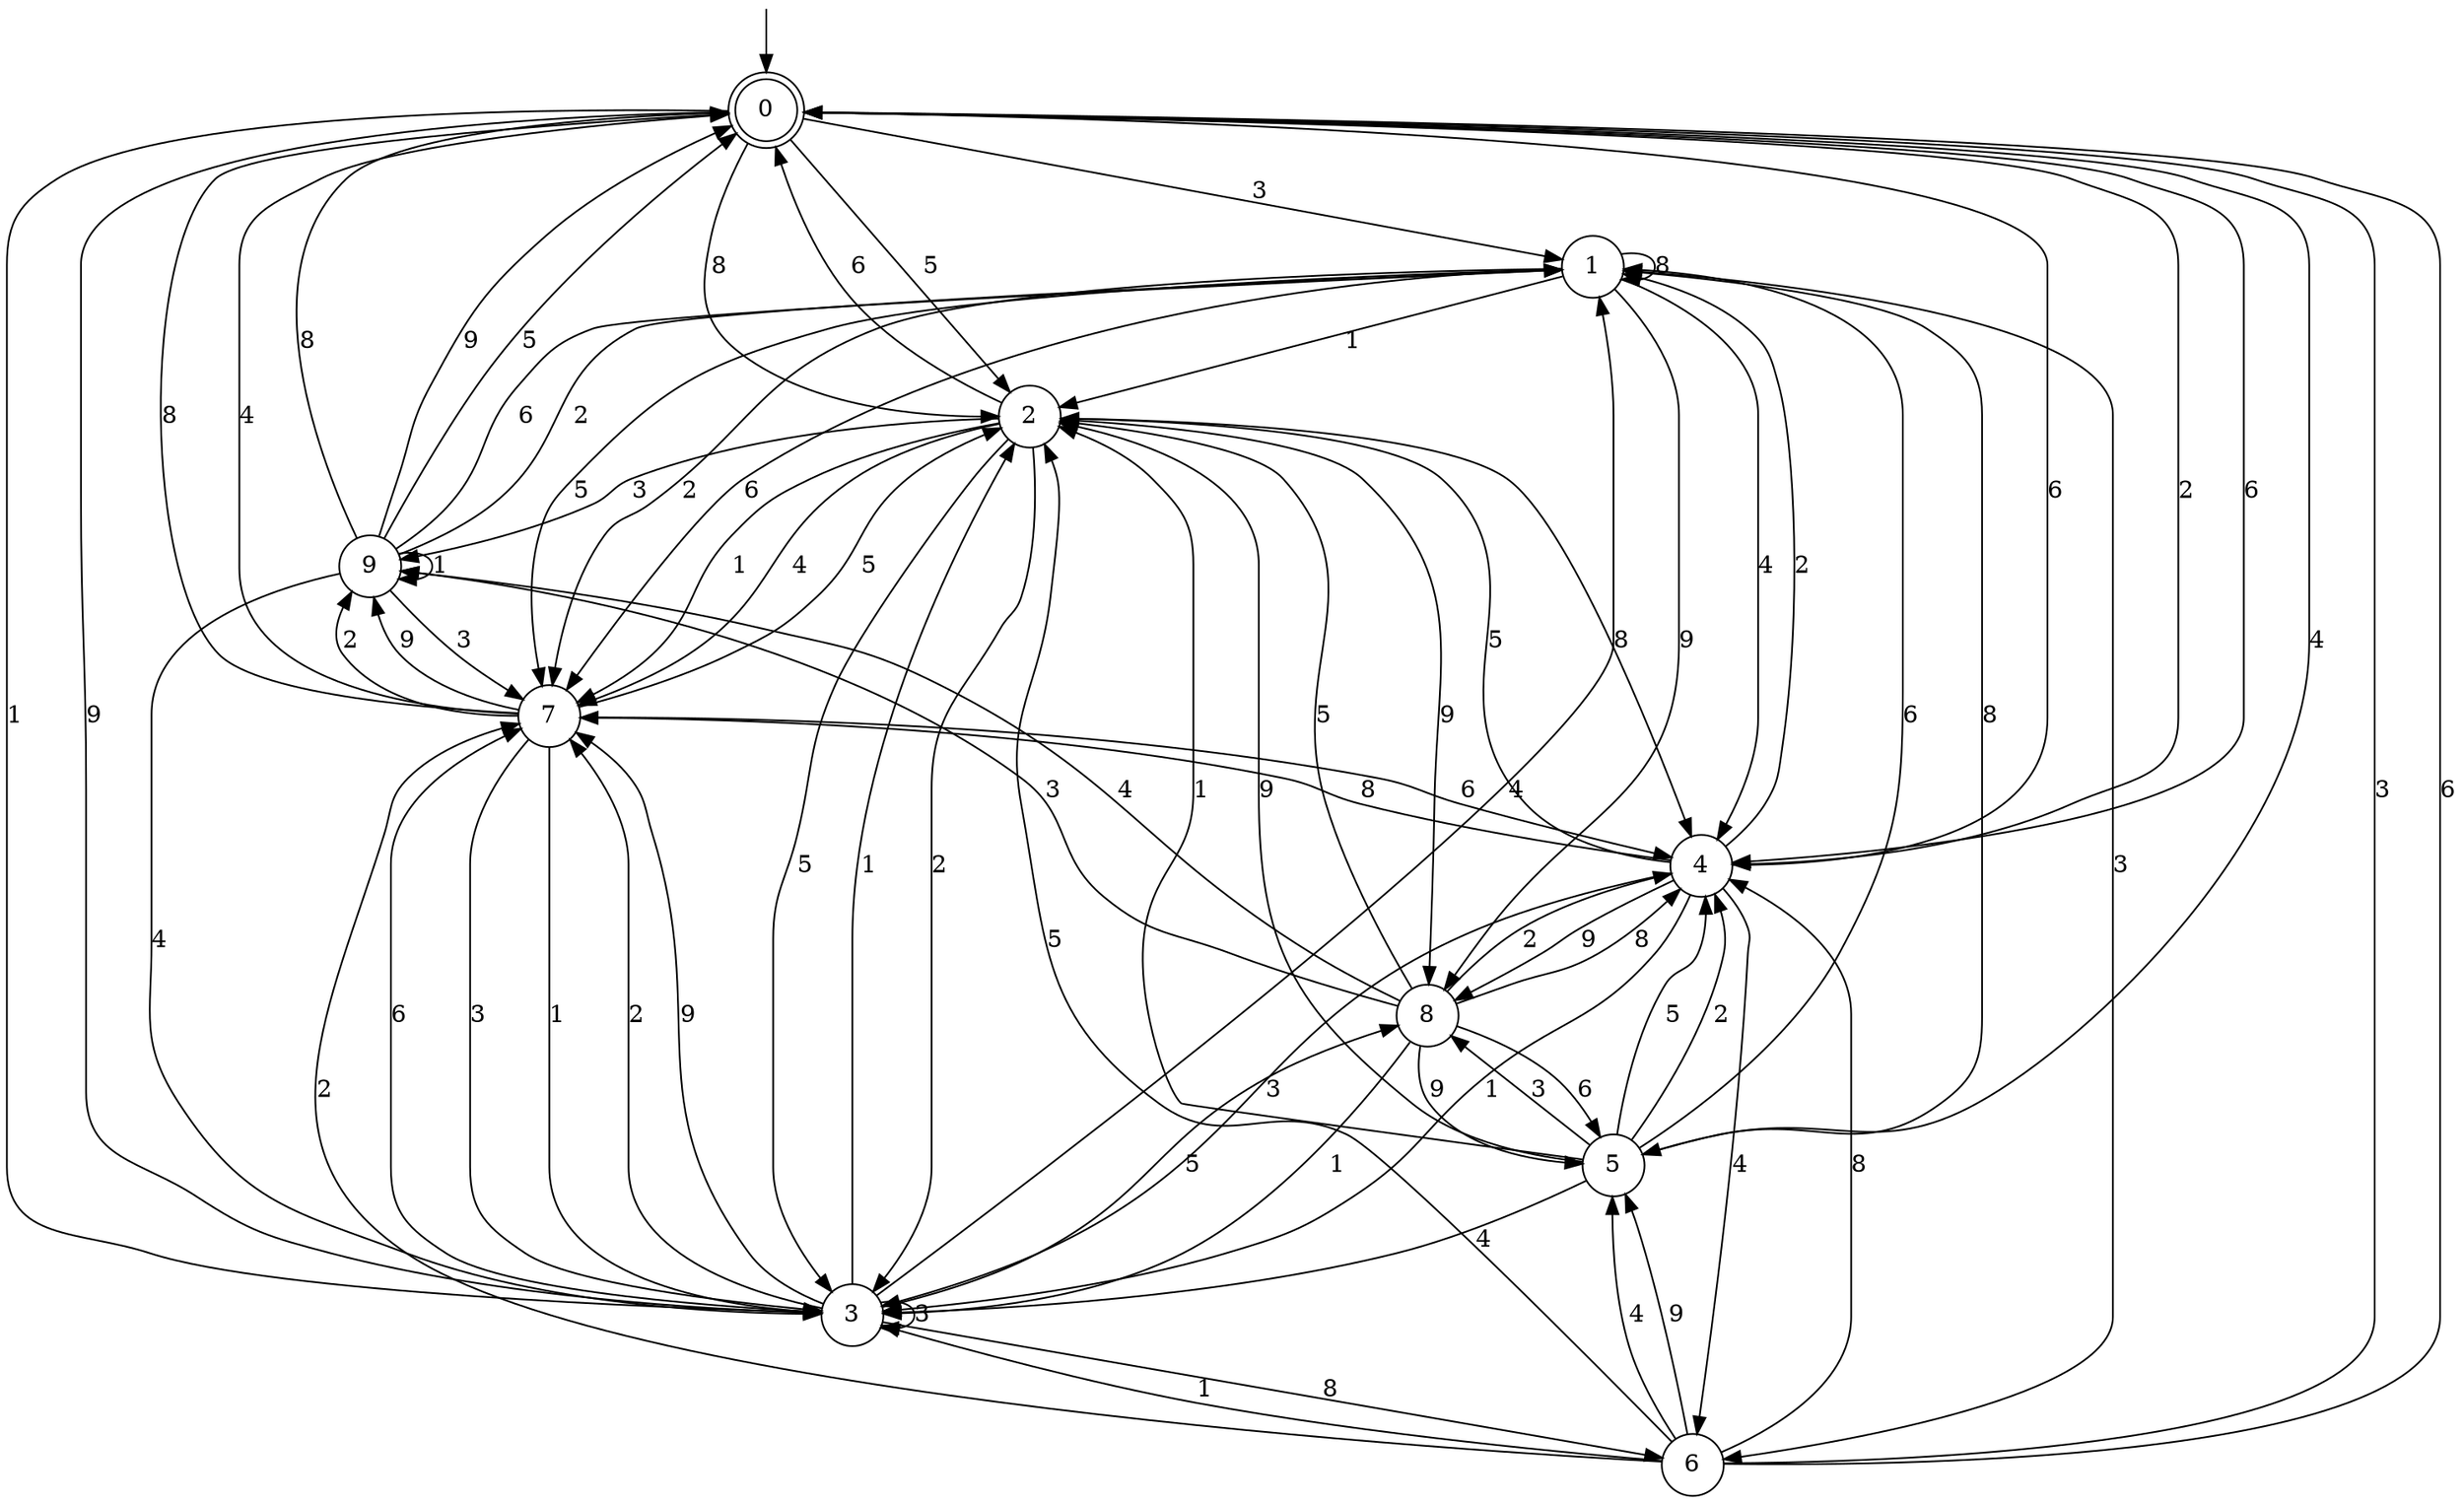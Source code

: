 digraph g {

	s0 [shape="doublecircle" label="0"];
	s1 [shape="circle" label="1"];
	s2 [shape="circle" label="2"];
	s3 [shape="circle" label="3"];
	s4 [shape="circle" label="4"];
	s5 [shape="circle" label="5"];
	s6 [shape="circle" label="6"];
	s7 [shape="circle" label="7"];
	s8 [shape="circle" label="8"];
	s9 [shape="circle" label="9"];
	s0 -> s1 [label="3"];
	s0 -> s2 [label="5"];
	s0 -> s2 [label="8"];
	s0 -> s3 [label="1"];
	s0 -> s4 [label="2"];
	s0 -> s3 [label="9"];
	s0 -> s5 [label="4"];
	s0 -> s4 [label="6"];
	s1 -> s6 [label="3"];
	s1 -> s7 [label="5"];
	s1 -> s1 [label="8"];
	s1 -> s2 [label="1"];
	s1 -> s7 [label="2"];
	s1 -> s8 [label="9"];
	s1 -> s4 [label="4"];
	s1 -> s7 [label="6"];
	s2 -> s9 [label="3"];
	s2 -> s3 [label="5"];
	s2 -> s4 [label="8"];
	s2 -> s7 [label="1"];
	s2 -> s3 [label="2"];
	s2 -> s8 [label="9"];
	s2 -> s7 [label="4"];
	s2 -> s0 [label="6"];
	s3 -> s3 [label="3"];
	s3 -> s8 [label="5"];
	s3 -> s6 [label="8"];
	s3 -> s2 [label="1"];
	s3 -> s7 [label="2"];
	s3 -> s7 [label="9"];
	s3 -> s1 [label="4"];
	s3 -> s7 [label="6"];
	s4 -> s3 [label="3"];
	s4 -> s2 [label="5"];
	s4 -> s7 [label="8"];
	s4 -> s3 [label="1"];
	s4 -> s1 [label="2"];
	s4 -> s8 [label="9"];
	s4 -> s6 [label="4"];
	s4 -> s0 [label="6"];
	s5 -> s8 [label="3"];
	s5 -> s4 [label="5"];
	s5 -> s1 [label="8"];
	s5 -> s2 [label="1"];
	s5 -> s4 [label="2"];
	s5 -> s2 [label="9"];
	s5 -> s3 [label="4"];
	s5 -> s1 [label="6"];
	s6 -> s0 [label="3"];
	s6 -> s2 [label="5"];
	s6 -> s4 [label="8"];
	s6 -> s3 [label="1"];
	s6 -> s7 [label="2"];
	s6 -> s5 [label="9"];
	s6 -> s5 [label="4"];
	s6 -> s0 [label="6"];
	s7 -> s3 [label="3"];
	s7 -> s2 [label="5"];
	s7 -> s0 [label="8"];
	s7 -> s3 [label="1"];
	s7 -> s9 [label="2"];
	s7 -> s9 [label="9"];
	s7 -> s0 [label="4"];
	s7 -> s4 [label="6"];
	s8 -> s9 [label="3"];
	s8 -> s2 [label="5"];
	s8 -> s4 [label="8"];
	s8 -> s3 [label="1"];
	s8 -> s4 [label="2"];
	s8 -> s5 [label="9"];
	s8 -> s9 [label="4"];
	s8 -> s5 [label="6"];
	s9 -> s7 [label="3"];
	s9 -> s0 [label="5"];
	s9 -> s0 [label="8"];
	s9 -> s9 [label="1"];
	s9 -> s1 [label="2"];
	s9 -> s0 [label="9"];
	s9 -> s3 [label="4"];
	s9 -> s1 [label="6"];

__start0 [label="" shape="none" width="0" height="0"];
__start0 -> s0;

}
